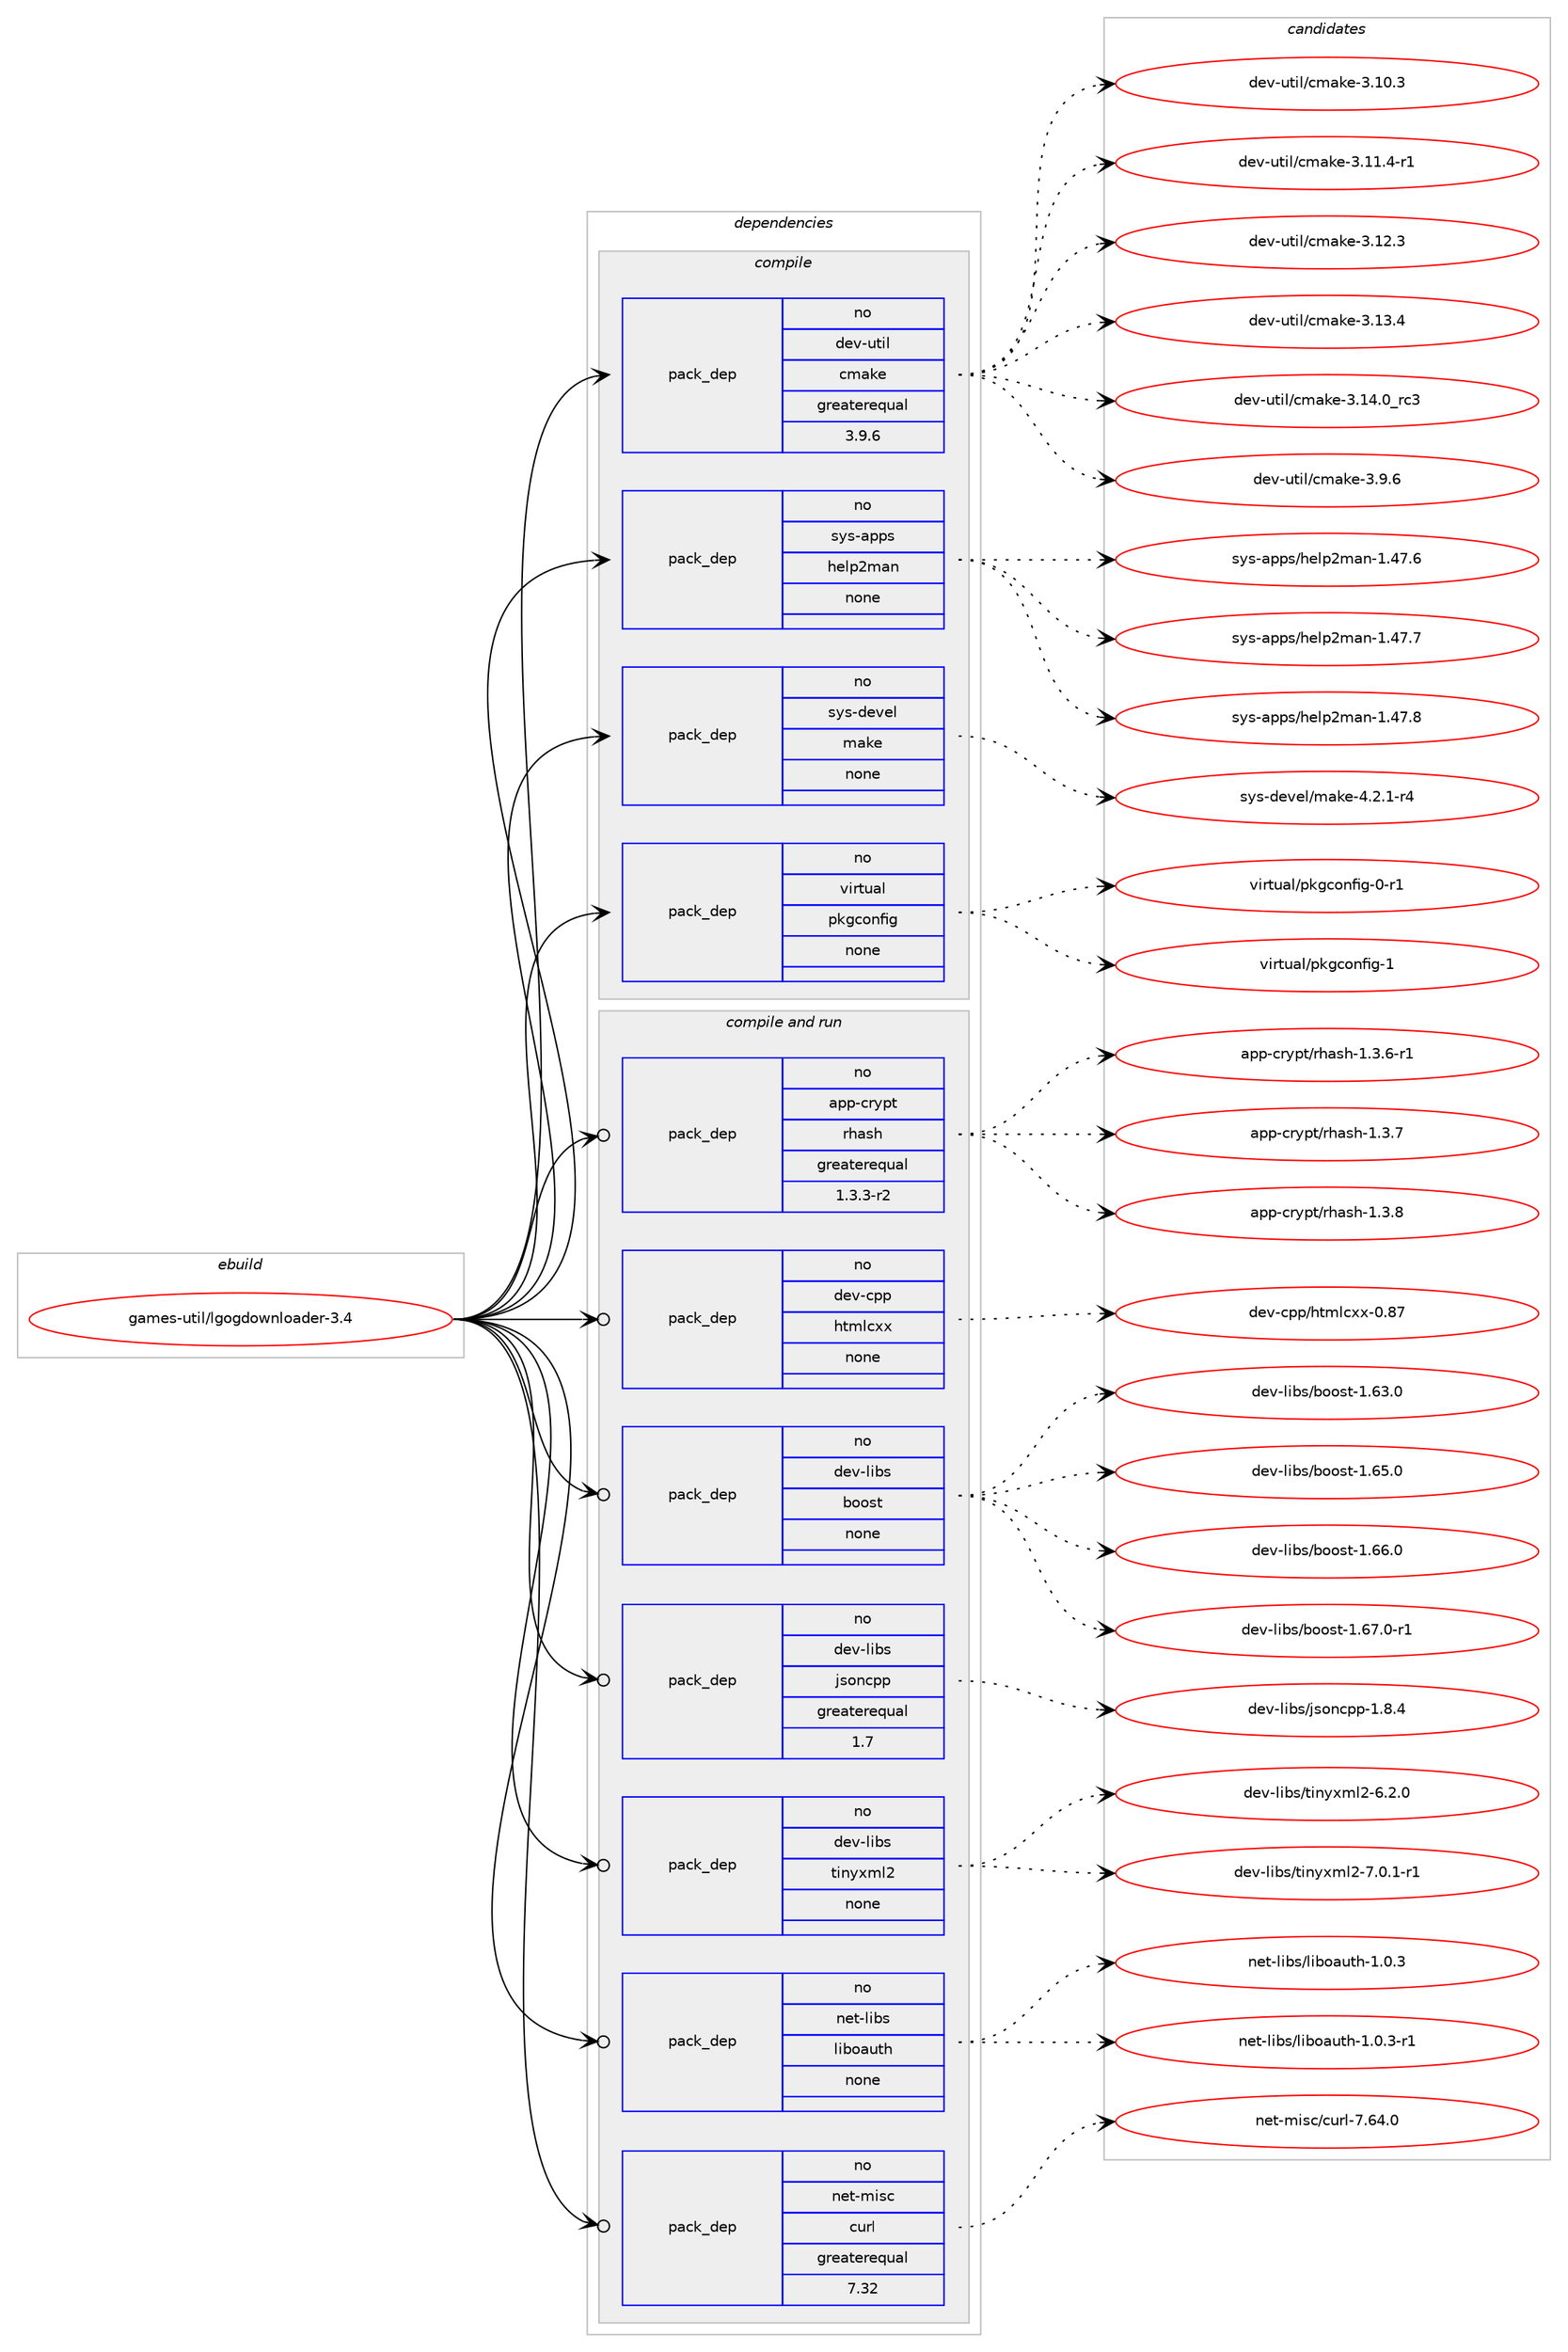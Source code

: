 digraph prolog {

# *************
# Graph options
# *************

newrank=true;
concentrate=true;
compound=true;
graph [rankdir=LR,fontname=Helvetica,fontsize=10,ranksep=1.5];#, ranksep=2.5, nodesep=0.2];
edge  [arrowhead=vee];
node  [fontname=Helvetica,fontsize=10];

# **********
# The ebuild
# **********

subgraph cluster_leftcol {
color=gray;
rank=same;
label=<<i>ebuild</i>>;
id [label="games-util/lgogdownloader-3.4", color=red, width=4, href="../games-util/lgogdownloader-3.4.svg"];
}

# ****************
# The dependencies
# ****************

subgraph cluster_midcol {
color=gray;
label=<<i>dependencies</i>>;
subgraph cluster_compile {
fillcolor="#eeeeee";
style=filled;
label=<<i>compile</i>>;
subgraph pack1110649 {
dependency1562038 [label=<<TABLE BORDER="0" CELLBORDER="1" CELLSPACING="0" CELLPADDING="4" WIDTH="220"><TR><TD ROWSPAN="6" CELLPADDING="30">pack_dep</TD></TR><TR><TD WIDTH="110">no</TD></TR><TR><TD>dev-util</TD></TR><TR><TD>cmake</TD></TR><TR><TD>greaterequal</TD></TR><TR><TD>3.9.6</TD></TR></TABLE>>, shape=none, color=blue];
}
id:e -> dependency1562038:w [weight=20,style="solid",arrowhead="vee"];
subgraph pack1110650 {
dependency1562039 [label=<<TABLE BORDER="0" CELLBORDER="1" CELLSPACING="0" CELLPADDING="4" WIDTH="220"><TR><TD ROWSPAN="6" CELLPADDING="30">pack_dep</TD></TR><TR><TD WIDTH="110">no</TD></TR><TR><TD>sys-apps</TD></TR><TR><TD>help2man</TD></TR><TR><TD>none</TD></TR><TR><TD></TD></TR></TABLE>>, shape=none, color=blue];
}
id:e -> dependency1562039:w [weight=20,style="solid",arrowhead="vee"];
subgraph pack1110651 {
dependency1562040 [label=<<TABLE BORDER="0" CELLBORDER="1" CELLSPACING="0" CELLPADDING="4" WIDTH="220"><TR><TD ROWSPAN="6" CELLPADDING="30">pack_dep</TD></TR><TR><TD WIDTH="110">no</TD></TR><TR><TD>sys-devel</TD></TR><TR><TD>make</TD></TR><TR><TD>none</TD></TR><TR><TD></TD></TR></TABLE>>, shape=none, color=blue];
}
id:e -> dependency1562040:w [weight=20,style="solid",arrowhead="vee"];
subgraph pack1110652 {
dependency1562041 [label=<<TABLE BORDER="0" CELLBORDER="1" CELLSPACING="0" CELLPADDING="4" WIDTH="220"><TR><TD ROWSPAN="6" CELLPADDING="30">pack_dep</TD></TR><TR><TD WIDTH="110">no</TD></TR><TR><TD>virtual</TD></TR><TR><TD>pkgconfig</TD></TR><TR><TD>none</TD></TR><TR><TD></TD></TR></TABLE>>, shape=none, color=blue];
}
id:e -> dependency1562041:w [weight=20,style="solid",arrowhead="vee"];
}
subgraph cluster_compileandrun {
fillcolor="#eeeeee";
style=filled;
label=<<i>compile and run</i>>;
subgraph pack1110653 {
dependency1562042 [label=<<TABLE BORDER="0" CELLBORDER="1" CELLSPACING="0" CELLPADDING="4" WIDTH="220"><TR><TD ROWSPAN="6" CELLPADDING="30">pack_dep</TD></TR><TR><TD WIDTH="110">no</TD></TR><TR><TD>app-crypt</TD></TR><TR><TD>rhash</TD></TR><TR><TD>greaterequal</TD></TR><TR><TD>1.3.3-r2</TD></TR></TABLE>>, shape=none, color=blue];
}
id:e -> dependency1562042:w [weight=20,style="solid",arrowhead="odotvee"];
subgraph pack1110654 {
dependency1562043 [label=<<TABLE BORDER="0" CELLBORDER="1" CELLSPACING="0" CELLPADDING="4" WIDTH="220"><TR><TD ROWSPAN="6" CELLPADDING="30">pack_dep</TD></TR><TR><TD WIDTH="110">no</TD></TR><TR><TD>dev-cpp</TD></TR><TR><TD>htmlcxx</TD></TR><TR><TD>none</TD></TR><TR><TD></TD></TR></TABLE>>, shape=none, color=blue];
}
id:e -> dependency1562043:w [weight=20,style="solid",arrowhead="odotvee"];
subgraph pack1110655 {
dependency1562044 [label=<<TABLE BORDER="0" CELLBORDER="1" CELLSPACING="0" CELLPADDING="4" WIDTH="220"><TR><TD ROWSPAN="6" CELLPADDING="30">pack_dep</TD></TR><TR><TD WIDTH="110">no</TD></TR><TR><TD>dev-libs</TD></TR><TR><TD>boost</TD></TR><TR><TD>none</TD></TR><TR><TD></TD></TR></TABLE>>, shape=none, color=blue];
}
id:e -> dependency1562044:w [weight=20,style="solid",arrowhead="odotvee"];
subgraph pack1110656 {
dependency1562045 [label=<<TABLE BORDER="0" CELLBORDER="1" CELLSPACING="0" CELLPADDING="4" WIDTH="220"><TR><TD ROWSPAN="6" CELLPADDING="30">pack_dep</TD></TR><TR><TD WIDTH="110">no</TD></TR><TR><TD>dev-libs</TD></TR><TR><TD>jsoncpp</TD></TR><TR><TD>greaterequal</TD></TR><TR><TD>1.7</TD></TR></TABLE>>, shape=none, color=blue];
}
id:e -> dependency1562045:w [weight=20,style="solid",arrowhead="odotvee"];
subgraph pack1110657 {
dependency1562046 [label=<<TABLE BORDER="0" CELLBORDER="1" CELLSPACING="0" CELLPADDING="4" WIDTH="220"><TR><TD ROWSPAN="6" CELLPADDING="30">pack_dep</TD></TR><TR><TD WIDTH="110">no</TD></TR><TR><TD>dev-libs</TD></TR><TR><TD>tinyxml2</TD></TR><TR><TD>none</TD></TR><TR><TD></TD></TR></TABLE>>, shape=none, color=blue];
}
id:e -> dependency1562046:w [weight=20,style="solid",arrowhead="odotvee"];
subgraph pack1110658 {
dependency1562047 [label=<<TABLE BORDER="0" CELLBORDER="1" CELLSPACING="0" CELLPADDING="4" WIDTH="220"><TR><TD ROWSPAN="6" CELLPADDING="30">pack_dep</TD></TR><TR><TD WIDTH="110">no</TD></TR><TR><TD>net-libs</TD></TR><TR><TD>liboauth</TD></TR><TR><TD>none</TD></TR><TR><TD></TD></TR></TABLE>>, shape=none, color=blue];
}
id:e -> dependency1562047:w [weight=20,style="solid",arrowhead="odotvee"];
subgraph pack1110659 {
dependency1562048 [label=<<TABLE BORDER="0" CELLBORDER="1" CELLSPACING="0" CELLPADDING="4" WIDTH="220"><TR><TD ROWSPAN="6" CELLPADDING="30">pack_dep</TD></TR><TR><TD WIDTH="110">no</TD></TR><TR><TD>net-misc</TD></TR><TR><TD>curl</TD></TR><TR><TD>greaterequal</TD></TR><TR><TD>7.32</TD></TR></TABLE>>, shape=none, color=blue];
}
id:e -> dependency1562048:w [weight=20,style="solid",arrowhead="odotvee"];
}
subgraph cluster_run {
fillcolor="#eeeeee";
style=filled;
label=<<i>run</i>>;
}
}

# **************
# The candidates
# **************

subgraph cluster_choices {
rank=same;
color=gray;
label=<<i>candidates</i>>;

subgraph choice1110649 {
color=black;
nodesep=1;
choice1001011184511711610510847991099710710145514649484651 [label="dev-util/cmake-3.10.3", color=red, width=4,href="../dev-util/cmake-3.10.3.svg"];
choice10010111845117116105108479910997107101455146494946524511449 [label="dev-util/cmake-3.11.4-r1", color=red, width=4,href="../dev-util/cmake-3.11.4-r1.svg"];
choice1001011184511711610510847991099710710145514649504651 [label="dev-util/cmake-3.12.3", color=red, width=4,href="../dev-util/cmake-3.12.3.svg"];
choice1001011184511711610510847991099710710145514649514652 [label="dev-util/cmake-3.13.4", color=red, width=4,href="../dev-util/cmake-3.13.4.svg"];
choice1001011184511711610510847991099710710145514649524648951149951 [label="dev-util/cmake-3.14.0_rc3", color=red, width=4,href="../dev-util/cmake-3.14.0_rc3.svg"];
choice10010111845117116105108479910997107101455146574654 [label="dev-util/cmake-3.9.6", color=red, width=4,href="../dev-util/cmake-3.9.6.svg"];
dependency1562038:e -> choice1001011184511711610510847991099710710145514649484651:w [style=dotted,weight="100"];
dependency1562038:e -> choice10010111845117116105108479910997107101455146494946524511449:w [style=dotted,weight="100"];
dependency1562038:e -> choice1001011184511711610510847991099710710145514649504651:w [style=dotted,weight="100"];
dependency1562038:e -> choice1001011184511711610510847991099710710145514649514652:w [style=dotted,weight="100"];
dependency1562038:e -> choice1001011184511711610510847991099710710145514649524648951149951:w [style=dotted,weight="100"];
dependency1562038:e -> choice10010111845117116105108479910997107101455146574654:w [style=dotted,weight="100"];
}
subgraph choice1110650 {
color=black;
nodesep=1;
choice115121115459711211211547104101108112501099711045494652554654 [label="sys-apps/help2man-1.47.6", color=red, width=4,href="../sys-apps/help2man-1.47.6.svg"];
choice115121115459711211211547104101108112501099711045494652554655 [label="sys-apps/help2man-1.47.7", color=red, width=4,href="../sys-apps/help2man-1.47.7.svg"];
choice115121115459711211211547104101108112501099711045494652554656 [label="sys-apps/help2man-1.47.8", color=red, width=4,href="../sys-apps/help2man-1.47.8.svg"];
dependency1562039:e -> choice115121115459711211211547104101108112501099711045494652554654:w [style=dotted,weight="100"];
dependency1562039:e -> choice115121115459711211211547104101108112501099711045494652554655:w [style=dotted,weight="100"];
dependency1562039:e -> choice115121115459711211211547104101108112501099711045494652554656:w [style=dotted,weight="100"];
}
subgraph choice1110651 {
color=black;
nodesep=1;
choice1151211154510010111810110847109971071014552465046494511452 [label="sys-devel/make-4.2.1-r4", color=red, width=4,href="../sys-devel/make-4.2.1-r4.svg"];
dependency1562040:e -> choice1151211154510010111810110847109971071014552465046494511452:w [style=dotted,weight="100"];
}
subgraph choice1110652 {
color=black;
nodesep=1;
choice11810511411611797108471121071039911111010210510345484511449 [label="virtual/pkgconfig-0-r1", color=red, width=4,href="../virtual/pkgconfig-0-r1.svg"];
choice1181051141161179710847112107103991111101021051034549 [label="virtual/pkgconfig-1", color=red, width=4,href="../virtual/pkgconfig-1.svg"];
dependency1562041:e -> choice11810511411611797108471121071039911111010210510345484511449:w [style=dotted,weight="100"];
dependency1562041:e -> choice1181051141161179710847112107103991111101021051034549:w [style=dotted,weight="100"];
}
subgraph choice1110653 {
color=black;
nodesep=1;
choice97112112459911412111211647114104971151044549465146544511449 [label="app-crypt/rhash-1.3.6-r1", color=red, width=4,href="../app-crypt/rhash-1.3.6-r1.svg"];
choice9711211245991141211121164711410497115104454946514655 [label="app-crypt/rhash-1.3.7", color=red, width=4,href="../app-crypt/rhash-1.3.7.svg"];
choice9711211245991141211121164711410497115104454946514656 [label="app-crypt/rhash-1.3.8", color=red, width=4,href="../app-crypt/rhash-1.3.8.svg"];
dependency1562042:e -> choice97112112459911412111211647114104971151044549465146544511449:w [style=dotted,weight="100"];
dependency1562042:e -> choice9711211245991141211121164711410497115104454946514655:w [style=dotted,weight="100"];
dependency1562042:e -> choice9711211245991141211121164711410497115104454946514656:w [style=dotted,weight="100"];
}
subgraph choice1110654 {
color=black;
nodesep=1;
choice100101118459911211247104116109108991201204548465655 [label="dev-cpp/htmlcxx-0.87", color=red, width=4,href="../dev-cpp/htmlcxx-0.87.svg"];
dependency1562043:e -> choice100101118459911211247104116109108991201204548465655:w [style=dotted,weight="100"];
}
subgraph choice1110655 {
color=black;
nodesep=1;
choice1001011184510810598115479811111111511645494654514648 [label="dev-libs/boost-1.63.0", color=red, width=4,href="../dev-libs/boost-1.63.0.svg"];
choice1001011184510810598115479811111111511645494654534648 [label="dev-libs/boost-1.65.0", color=red, width=4,href="../dev-libs/boost-1.65.0.svg"];
choice1001011184510810598115479811111111511645494654544648 [label="dev-libs/boost-1.66.0", color=red, width=4,href="../dev-libs/boost-1.66.0.svg"];
choice10010111845108105981154798111111115116454946545546484511449 [label="dev-libs/boost-1.67.0-r1", color=red, width=4,href="../dev-libs/boost-1.67.0-r1.svg"];
dependency1562044:e -> choice1001011184510810598115479811111111511645494654514648:w [style=dotted,weight="100"];
dependency1562044:e -> choice1001011184510810598115479811111111511645494654534648:w [style=dotted,weight="100"];
dependency1562044:e -> choice1001011184510810598115479811111111511645494654544648:w [style=dotted,weight="100"];
dependency1562044:e -> choice10010111845108105981154798111111115116454946545546484511449:w [style=dotted,weight="100"];
}
subgraph choice1110656 {
color=black;
nodesep=1;
choice10010111845108105981154710611511111099112112454946564652 [label="dev-libs/jsoncpp-1.8.4", color=red, width=4,href="../dev-libs/jsoncpp-1.8.4.svg"];
dependency1562045:e -> choice10010111845108105981154710611511111099112112454946564652:w [style=dotted,weight="100"];
}
subgraph choice1110657 {
color=black;
nodesep=1;
choice10010111845108105981154711610511012112010910850455446504648 [label="dev-libs/tinyxml2-6.2.0", color=red, width=4,href="../dev-libs/tinyxml2-6.2.0.svg"];
choice100101118451081059811547116105110121120109108504555464846494511449 [label="dev-libs/tinyxml2-7.0.1-r1", color=red, width=4,href="../dev-libs/tinyxml2-7.0.1-r1.svg"];
dependency1562046:e -> choice10010111845108105981154711610511012112010910850455446504648:w [style=dotted,weight="100"];
dependency1562046:e -> choice100101118451081059811547116105110121120109108504555464846494511449:w [style=dotted,weight="100"];
}
subgraph choice1110658 {
color=black;
nodesep=1;
choice1101011164510810598115471081059811197117116104454946484651 [label="net-libs/liboauth-1.0.3", color=red, width=4,href="../net-libs/liboauth-1.0.3.svg"];
choice11010111645108105981154710810598111971171161044549464846514511449 [label="net-libs/liboauth-1.0.3-r1", color=red, width=4,href="../net-libs/liboauth-1.0.3-r1.svg"];
dependency1562047:e -> choice1101011164510810598115471081059811197117116104454946484651:w [style=dotted,weight="100"];
dependency1562047:e -> choice11010111645108105981154710810598111971171161044549464846514511449:w [style=dotted,weight="100"];
}
subgraph choice1110659 {
color=black;
nodesep=1;
choice1101011164510910511599479911711410845554654524648 [label="net-misc/curl-7.64.0", color=red, width=4,href="../net-misc/curl-7.64.0.svg"];
dependency1562048:e -> choice1101011164510910511599479911711410845554654524648:w [style=dotted,weight="100"];
}
}

}

